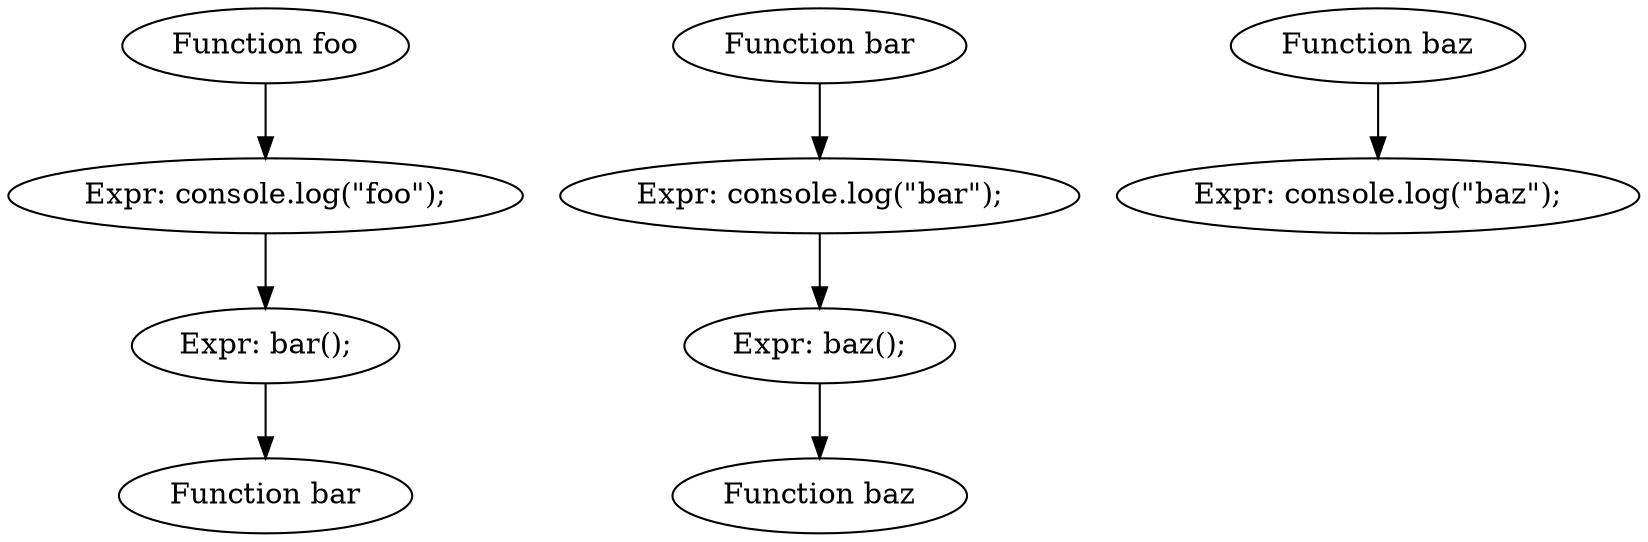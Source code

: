 strict digraph {
  N0 [label="Function foo"]
  N1 [label="Expr: console.log(\"foo\");"]
  N2 [label="Expr: bar();"]
  N3 [label="Function bar"]
  N4 [label="Expr: console.log(\"bar\");"]
  N5 [label="Expr: baz();"]
  N6 [label="Function baz"]
  N7 [label="Expr: console.log(\"baz\");"]
  "Function bar"
  "Function baz"
  N0 -> N1 [type=control]
  N1 -> N2 [type=control]
  N2 -> "Function bar" [type=call]
  N3 -> N4 [type=control]
  N4 -> N5 [type=control]
  N5 -> "Function baz" [type=call]
  N6 -> N7 [type=control]
}
